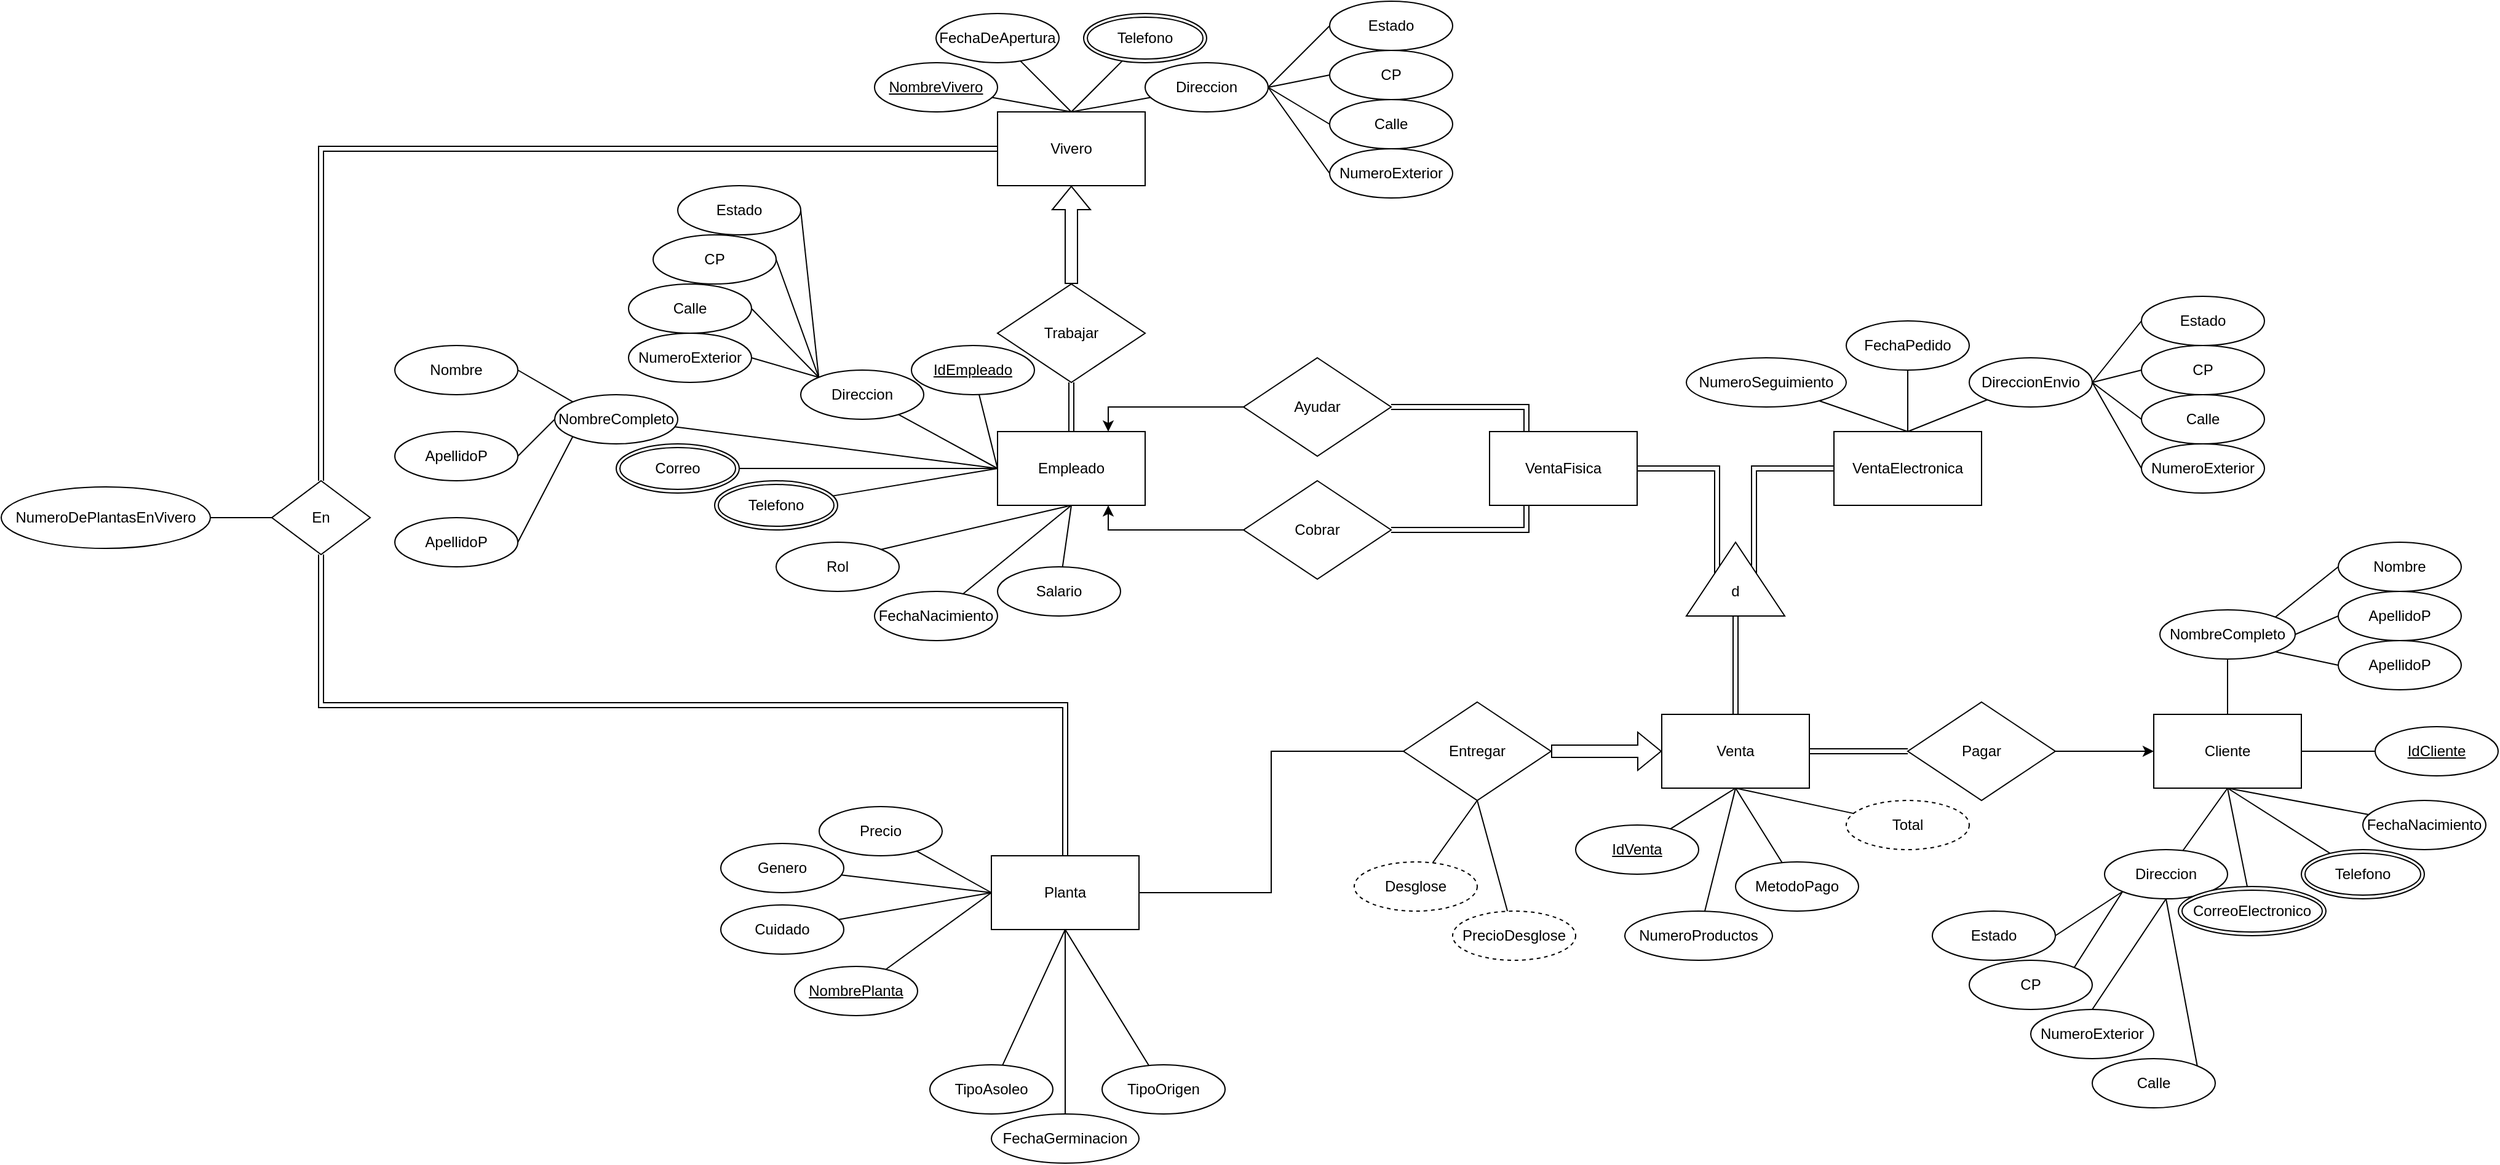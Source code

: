 <mxfile version="20.3.0" type="device"><diagram id="PAWokvjYQRrMhGEvwLzS" name="Page-1"><mxGraphModel dx="1632" dy="545" grid="1" gridSize="10" guides="1" tooltips="1" connect="1" arrows="1" fold="1" page="1" pageScale="1" pageWidth="850" pageHeight="1100" math="0" shadow="0"><root><mxCell id="0"/><mxCell id="1" parent="0"/><mxCell id="jXr9bNMaeDcsOHbZoLyL-4" style="edgeStyle=none;rounded=0;orthogonalLoop=1;jettySize=auto;html=1;exitX=0.5;exitY=0;exitDx=0;exitDy=0;endArrow=none;endFill=0;" parent="1" source="HXzUHWOaUseqrhneYn8q-1" target="jXr9bNMaeDcsOHbZoLyL-5" edge="1"><mxGeometry relative="1" as="geometry"><mxPoint x="430" y="30" as="targetPoint"/></mxGeometry></mxCell><mxCell id="jXr9bNMaeDcsOHbZoLyL-6" style="edgeStyle=none;rounded=0;orthogonalLoop=1;jettySize=auto;html=1;exitX=0.5;exitY=0;exitDx=0;exitDy=0;endArrow=none;endFill=0;" parent="1" source="HXzUHWOaUseqrhneYn8q-1" target="jXr9bNMaeDcsOHbZoLyL-7" edge="1"><mxGeometry relative="1" as="geometry"><mxPoint x="370" y="30" as="targetPoint"/></mxGeometry></mxCell><mxCell id="jXr9bNMaeDcsOHbZoLyL-8" style="edgeStyle=none;rounded=0;orthogonalLoop=1;jettySize=auto;html=1;exitX=0.5;exitY=0;exitDx=0;exitDy=0;endArrow=none;endFill=0;" parent="1" source="HXzUHWOaUseqrhneYn8q-1" target="jXr9bNMaeDcsOHbZoLyL-9" edge="1"><mxGeometry relative="1" as="geometry"><mxPoint x="270" y="50" as="targetPoint"/></mxGeometry></mxCell><mxCell id="jXr9bNMaeDcsOHbZoLyL-10" style="edgeStyle=none;rounded=0;orthogonalLoop=1;jettySize=auto;html=1;exitX=0.5;exitY=0;exitDx=0;exitDy=0;endArrow=none;endFill=0;" parent="1" source="HXzUHWOaUseqrhneYn8q-1" target="jXr9bNMaeDcsOHbZoLyL-11" edge="1"><mxGeometry relative="1" as="geometry"><mxPoint x="190" y="90" as="targetPoint"/></mxGeometry></mxCell><mxCell id="1VaTQra3IPwrkrIkYQuA-4" style="edgeStyle=orthogonalEdgeStyle;shape=link;rounded=0;orthogonalLoop=1;jettySize=auto;html=1;exitX=0;exitY=0.5;exitDx=0;exitDy=0;entryX=0.5;entryY=0;entryDx=0;entryDy=0;" parent="1" source="HXzUHWOaUseqrhneYn8q-1" target="1VaTQra3IPwrkrIkYQuA-3" edge="1"><mxGeometry relative="1" as="geometry"/></mxCell><mxCell id="HXzUHWOaUseqrhneYn8q-1" value="Vivero" style="rounded=0;whiteSpace=wrap;html=1;" parent="1" vertex="1"><mxGeometry x="310" y="90" width="120" height="60" as="geometry"/></mxCell><mxCell id="HXzUHWOaUseqrhneYn8q-9" style="edgeStyle=orthogonalEdgeStyle;rounded=0;orthogonalLoop=1;jettySize=auto;html=1;exitX=0.5;exitY=0;exitDx=0;exitDy=0;entryX=0.5;entryY=1;entryDx=0;entryDy=0;shape=link;" parent="1" source="HXzUHWOaUseqrhneYn8q-2" target="HXzUHWOaUseqrhneYn8q-8" edge="1"><mxGeometry relative="1" as="geometry"/></mxCell><mxCell id="HXzUHWOaUseqrhneYn8q-16" style="edgeStyle=orthogonalEdgeStyle;rounded=0;orthogonalLoop=1;jettySize=auto;html=1;exitX=0.75;exitY=1;exitDx=0;exitDy=0;entryX=0;entryY=0.5;entryDx=0;entryDy=0;startArrow=classic;startFill=1;endArrow=none;endFill=0;" parent="1" source="HXzUHWOaUseqrhneYn8q-2" target="HXzUHWOaUseqrhneYn8q-12" edge="1"><mxGeometry relative="1" as="geometry"/></mxCell><mxCell id="HXzUHWOaUseqrhneYn8q-17" style="edgeStyle=orthogonalEdgeStyle;rounded=0;orthogonalLoop=1;jettySize=auto;html=1;exitX=0.75;exitY=0;exitDx=0;exitDy=0;startArrow=classic;startFill=1;endArrow=none;endFill=0;" parent="1" source="HXzUHWOaUseqrhneYn8q-2" target="HXzUHWOaUseqrhneYn8q-11" edge="1"><mxGeometry relative="1" as="geometry"/></mxCell><mxCell id="jXr9bNMaeDcsOHbZoLyL-13" style="edgeStyle=none;rounded=0;orthogonalLoop=1;jettySize=auto;html=1;exitX=0;exitY=0.5;exitDx=0;exitDy=0;endArrow=none;endFill=0;" parent="1" source="HXzUHWOaUseqrhneYn8q-2" target="jXr9bNMaeDcsOHbZoLyL-14" edge="1"><mxGeometry relative="1" as="geometry"><mxPoint x="230" y="350" as="targetPoint"/></mxGeometry></mxCell><mxCell id="jXr9bNMaeDcsOHbZoLyL-15" style="edgeStyle=none;rounded=0;orthogonalLoop=1;jettySize=auto;html=1;exitX=0;exitY=0.5;exitDx=0;exitDy=0;endArrow=none;endFill=0;" parent="1" source="HXzUHWOaUseqrhneYn8q-2" target="jXr9bNMaeDcsOHbZoLyL-16" edge="1"><mxGeometry relative="1" as="geometry"><mxPoint x="270" y="400" as="targetPoint"/></mxGeometry></mxCell><mxCell id="jXr9bNMaeDcsOHbZoLyL-17" style="edgeStyle=none;rounded=0;orthogonalLoop=1;jettySize=auto;html=1;exitX=0;exitY=0.5;exitDx=0;exitDy=0;endArrow=none;endFill=0;" parent="1" source="HXzUHWOaUseqrhneYn8q-2" target="jXr9bNMaeDcsOHbZoLyL-18" edge="1"><mxGeometry relative="1" as="geometry"><mxPoint x="210" y="400" as="targetPoint"/></mxGeometry></mxCell><mxCell id="jXr9bNMaeDcsOHbZoLyL-19" style="edgeStyle=none;rounded=0;orthogonalLoop=1;jettySize=auto;html=1;exitX=0;exitY=0.5;exitDx=0;exitDy=0;endArrow=none;endFill=0;" parent="1" source="HXzUHWOaUseqrhneYn8q-2" target="jXr9bNMaeDcsOHbZoLyL-20" edge="1"><mxGeometry relative="1" as="geometry"><mxPoint x="190" y="420" as="targetPoint"/></mxGeometry></mxCell><mxCell id="jXr9bNMaeDcsOHbZoLyL-21" style="edgeStyle=none;rounded=0;orthogonalLoop=1;jettySize=auto;html=1;exitX=0;exitY=0.5;exitDx=0;exitDy=0;endArrow=none;endFill=0;" parent="1" source="HXzUHWOaUseqrhneYn8q-2" target="jXr9bNMaeDcsOHbZoLyL-22" edge="1"><mxGeometry relative="1" as="geometry"><mxPoint x="240" y="450" as="targetPoint"/></mxGeometry></mxCell><mxCell id="jXr9bNMaeDcsOHbZoLyL-23" style="edgeStyle=none;rounded=0;orthogonalLoop=1;jettySize=auto;html=1;exitX=0.5;exitY=1;exitDx=0;exitDy=0;endArrow=none;endFill=0;" parent="1" source="HXzUHWOaUseqrhneYn8q-2" target="jXr9bNMaeDcsOHbZoLyL-24" edge="1"><mxGeometry relative="1" as="geometry"><mxPoint x="290" y="480" as="targetPoint"/></mxGeometry></mxCell><mxCell id="jXr9bNMaeDcsOHbZoLyL-25" style="edgeStyle=none;rounded=0;orthogonalLoop=1;jettySize=auto;html=1;exitX=0.5;exitY=1;exitDx=0;exitDy=0;endArrow=none;endFill=0;" parent="1" source="HXzUHWOaUseqrhneYn8q-2" target="jXr9bNMaeDcsOHbZoLyL-26" edge="1"><mxGeometry relative="1" as="geometry"><mxPoint x="280" y="470" as="targetPoint"/></mxGeometry></mxCell><mxCell id="jXr9bNMaeDcsOHbZoLyL-28" style="edgeStyle=none;rounded=0;orthogonalLoop=1;jettySize=auto;html=1;exitX=0.5;exitY=1;exitDx=0;exitDy=0;entryX=1;entryY=0;entryDx=0;entryDy=0;endArrow=none;endFill=0;" parent="1" source="HXzUHWOaUseqrhneYn8q-2" target="jXr9bNMaeDcsOHbZoLyL-27" edge="1"><mxGeometry relative="1" as="geometry"/></mxCell><mxCell id="HXzUHWOaUseqrhneYn8q-2" value="Empleado" style="rounded=0;whiteSpace=wrap;html=1;" parent="1" vertex="1"><mxGeometry x="310" y="350" width="120" height="60" as="geometry"/></mxCell><mxCell id="HXzUHWOaUseqrhneYn8q-29" style="edgeStyle=orthogonalEdgeStyle;shape=link;rounded=0;orthogonalLoop=1;jettySize=auto;html=1;exitX=1;exitY=0.5;exitDx=0;exitDy=0;startArrow=none;startFill=0;endArrow=block;endFill=0;" parent="1" source="HXzUHWOaUseqrhneYn8q-3" target="HXzUHWOaUseqrhneYn8q-26" edge="1"><mxGeometry relative="1" as="geometry"/></mxCell><mxCell id="UWaXf21tkSa3VAX0jnug-17" style="edgeStyle=none;rounded=0;orthogonalLoop=1;jettySize=auto;html=1;exitX=0.5;exitY=1;exitDx=0;exitDy=0;endArrow=none;endFill=0;" parent="1" source="HXzUHWOaUseqrhneYn8q-3" target="UWaXf21tkSa3VAX0jnug-18" edge="1"><mxGeometry relative="1" as="geometry"><mxPoint x="910" y="720" as="targetPoint"/></mxGeometry></mxCell><mxCell id="UWaXf21tkSa3VAX0jnug-19" style="edgeStyle=none;rounded=0;orthogonalLoop=1;jettySize=auto;html=1;exitX=0.5;exitY=1;exitDx=0;exitDy=0;endArrow=none;endFill=0;" parent="1" source="HXzUHWOaUseqrhneYn8q-3" target="UWaXf21tkSa3VAX0jnug-20" edge="1"><mxGeometry relative="1" as="geometry"><mxPoint x="910" y="680" as="targetPoint"/></mxGeometry></mxCell><mxCell id="UWaXf21tkSa3VAX0jnug-31" style="edgeStyle=none;rounded=0;orthogonalLoop=1;jettySize=auto;html=1;exitX=0.5;exitY=1;exitDx=0;exitDy=0;endArrow=none;endFill=0;" parent="1" source="HXzUHWOaUseqrhneYn8q-25" target="UWaXf21tkSa3VAX0jnug-32" edge="1"><mxGeometry relative="1" as="geometry"><mxPoint x="990" y="720" as="targetPoint"/></mxGeometry></mxCell><mxCell id="UWaXf21tkSa3VAX0jnug-33" style="edgeStyle=none;rounded=0;orthogonalLoop=1;jettySize=auto;html=1;exitX=0.5;exitY=1;exitDx=0;exitDy=0;endArrow=none;endFill=0;" parent="1" source="HXzUHWOaUseqrhneYn8q-25" target="UWaXf21tkSa3VAX0jnug-34" edge="1"><mxGeometry relative="1" as="geometry"><mxPoint x="980" y="740" as="targetPoint"/></mxGeometry></mxCell><mxCell id="UWaXf21tkSa3VAX0jnug-36" style="edgeStyle=none;rounded=0;orthogonalLoop=1;jettySize=auto;html=1;exitX=0.5;exitY=1;exitDx=0;exitDy=0;endArrow=none;endFill=0;" parent="1" source="HXzUHWOaUseqrhneYn8q-3" target="UWaXf21tkSa3VAX0jnug-39" edge="1"><mxGeometry relative="1" as="geometry"><mxPoint x="1030" y="680" as="targetPoint"/></mxGeometry></mxCell><mxCell id="UWaXf21tkSa3VAX0jnug-41" style="edgeStyle=none;rounded=0;orthogonalLoop=1;jettySize=auto;html=1;exitX=0.5;exitY=1;exitDx=0;exitDy=0;endArrow=none;endFill=0;" parent="1" source="HXzUHWOaUseqrhneYn8q-3" target="UWaXf21tkSa3VAX0jnug-42" edge="1"><mxGeometry relative="1" as="geometry"><mxPoint x="930" y="730" as="targetPoint"/></mxGeometry></mxCell><mxCell id="HXzUHWOaUseqrhneYn8q-3" value="Venta" style="rounded=0;whiteSpace=wrap;html=1;" parent="1" vertex="1"><mxGeometry x="850" y="580" width="120" height="60" as="geometry"/></mxCell><mxCell id="HXzUHWOaUseqrhneYn8q-4" value="VentaFisica" style="rounded=0;whiteSpace=wrap;html=1;" parent="1" vertex="1"><mxGeometry x="710" y="350" width="120" height="60" as="geometry"/></mxCell><mxCell id="UWaXf21tkSa3VAX0jnug-45" style="edgeStyle=none;rounded=0;orthogonalLoop=1;jettySize=auto;html=1;exitX=0.5;exitY=0;exitDx=0;exitDy=0;endArrow=none;endFill=0;" parent="1" source="HXzUHWOaUseqrhneYn8q-5" target="UWaXf21tkSa3VAX0jnug-46" edge="1"><mxGeometry relative="1" as="geometry"><mxPoint x="1050" y="280" as="targetPoint"/></mxGeometry></mxCell><mxCell id="UWaXf21tkSa3VAX0jnug-47" style="edgeStyle=none;rounded=0;orthogonalLoop=1;jettySize=auto;html=1;exitX=0.5;exitY=0;exitDx=0;exitDy=0;endArrow=none;endFill=0;" parent="1" source="HXzUHWOaUseqrhneYn8q-5" target="UWaXf21tkSa3VAX0jnug-48" edge="1"><mxGeometry relative="1" as="geometry"><mxPoint x="1050" y="310" as="targetPoint"/></mxGeometry></mxCell><mxCell id="UWaXf21tkSa3VAX0jnug-49" style="edgeStyle=none;rounded=0;orthogonalLoop=1;jettySize=auto;html=1;exitX=0.5;exitY=0;exitDx=0;exitDy=0;endArrow=none;endFill=0;" parent="1" source="HXzUHWOaUseqrhneYn8q-5" target="UWaXf21tkSa3VAX0jnug-50" edge="1"><mxGeometry relative="1" as="geometry"><mxPoint x="980" y="320" as="targetPoint"/></mxGeometry></mxCell><mxCell id="HXzUHWOaUseqrhneYn8q-5" value="VentaElectronica" style="rounded=0;whiteSpace=wrap;html=1;" parent="1" vertex="1"><mxGeometry x="990" y="350" width="120" height="60" as="geometry"/></mxCell><mxCell id="UWaXf21tkSa3VAX0jnug-21" style="edgeStyle=none;rounded=0;orthogonalLoop=1;jettySize=auto;html=1;exitX=0.5;exitY=1;exitDx=0;exitDy=0;endArrow=none;endFill=0;" parent="1" source="HXzUHWOaUseqrhneYn8q-6" target="UWaXf21tkSa3VAX0jnug-22" edge="1"><mxGeometry relative="1" as="geometry"><mxPoint x="1310" y="680" as="targetPoint"/></mxGeometry></mxCell><mxCell id="UWaXf21tkSa3VAX0jnug-23" style="edgeStyle=none;rounded=0;orthogonalLoop=1;jettySize=auto;html=1;exitX=0.5;exitY=1;exitDx=0;exitDy=0;endArrow=none;endFill=0;" parent="1" source="HXzUHWOaUseqrhneYn8q-6" target="UWaXf21tkSa3VAX0jnug-24" edge="1"><mxGeometry relative="1" as="geometry"><mxPoint x="1310" y="700" as="targetPoint"/></mxGeometry></mxCell><mxCell id="UWaXf21tkSa3VAX0jnug-25" style="edgeStyle=none;rounded=0;orthogonalLoop=1;jettySize=auto;html=1;exitX=0.5;exitY=1;exitDx=0;exitDy=0;endArrow=none;endFill=0;" parent="1" source="HXzUHWOaUseqrhneYn8q-6" target="UWaXf21tkSa3VAX0jnug-26" edge="1"><mxGeometry relative="1" as="geometry"><mxPoint x="1360" y="710" as="targetPoint"/></mxGeometry></mxCell><mxCell id="UWaXf21tkSa3VAX0jnug-27" style="edgeStyle=none;rounded=0;orthogonalLoop=1;jettySize=auto;html=1;exitX=0.5;exitY=1;exitDx=0;exitDy=0;endArrow=none;endFill=0;" parent="1" source="HXzUHWOaUseqrhneYn8q-6" target="UWaXf21tkSa3VAX0jnug-28" edge="1"><mxGeometry relative="1" as="geometry"><mxPoint x="1400" y="680" as="targetPoint"/></mxGeometry></mxCell><mxCell id="UWaXf21tkSa3VAX0jnug-29" style="edgeStyle=none;rounded=0;orthogonalLoop=1;jettySize=auto;html=1;exitX=0.5;exitY=1;exitDx=0;exitDy=0;endArrow=none;endFill=0;" parent="1" source="HXzUHWOaUseqrhneYn8q-6" target="UWaXf21tkSa3VAX0jnug-30" edge="1"><mxGeometry relative="1" as="geometry"><mxPoint x="1450" y="660" as="targetPoint"/></mxGeometry></mxCell><mxCell id="UWaXf21tkSa3VAX0jnug-52" style="edgeStyle=none;rounded=0;orthogonalLoop=1;jettySize=auto;html=1;exitX=1;exitY=0.5;exitDx=0;exitDy=0;endArrow=none;endFill=0;" parent="1" source="HXzUHWOaUseqrhneYn8q-6" target="UWaXf21tkSa3VAX0jnug-53" edge="1"><mxGeometry relative="1" as="geometry"><mxPoint x="1480" y="610" as="targetPoint"/></mxGeometry></mxCell><mxCell id="HXzUHWOaUseqrhneYn8q-6" value="Cliente" style="rounded=0;whiteSpace=wrap;html=1;" parent="1" vertex="1"><mxGeometry x="1250" y="580" width="120" height="60" as="geometry"/></mxCell><mxCell id="HXzUHWOaUseqrhneYn8q-27" style="edgeStyle=orthogonalEdgeStyle;rounded=0;orthogonalLoop=1;jettySize=auto;html=1;exitX=1;exitY=0.5;exitDx=0;exitDy=0;entryX=0;entryY=0.5;entryDx=0;entryDy=0;startArrow=none;startFill=0;endArrow=none;endFill=0;" parent="1" source="HXzUHWOaUseqrhneYn8q-7" target="HXzUHWOaUseqrhneYn8q-25" edge="1"><mxGeometry relative="1" as="geometry"/></mxCell><mxCell id="jXr9bNMaeDcsOHbZoLyL-29" style="edgeStyle=none;rounded=0;orthogonalLoop=1;jettySize=auto;html=1;exitX=0;exitY=0.5;exitDx=0;exitDy=0;endArrow=none;endFill=0;" parent="1" source="HXzUHWOaUseqrhneYn8q-7" target="jXr9bNMaeDcsOHbZoLyL-30" edge="1"><mxGeometry relative="1" as="geometry"><mxPoint x="175" y="725.069" as="targetPoint"/></mxGeometry></mxCell><mxCell id="jXr9bNMaeDcsOHbZoLyL-31" style="edgeStyle=none;rounded=0;orthogonalLoop=1;jettySize=auto;html=1;exitX=0;exitY=0.5;exitDx=0;exitDy=0;endArrow=none;endFill=0;" parent="1" source="HXzUHWOaUseqrhneYn8q-7" target="jXr9bNMaeDcsOHbZoLyL-32" edge="1"><mxGeometry relative="1" as="geometry"><mxPoint x="155" y="715" as="targetPoint"/></mxGeometry></mxCell><mxCell id="jXr9bNMaeDcsOHbZoLyL-35" style="edgeStyle=none;rounded=0;orthogonalLoop=1;jettySize=auto;html=1;exitX=0;exitY=0.5;exitDx=0;exitDy=0;endArrow=none;endFill=0;" parent="1" source="HXzUHWOaUseqrhneYn8q-7" target="jXr9bNMaeDcsOHbZoLyL-36" edge="1"><mxGeometry relative="1" as="geometry"><mxPoint x="125" y="775" as="targetPoint"/></mxGeometry></mxCell><mxCell id="jXr9bNMaeDcsOHbZoLyL-37" style="edgeStyle=none;rounded=0;orthogonalLoop=1;jettySize=auto;html=1;exitX=0;exitY=0.5;exitDx=0;exitDy=0;endArrow=none;endFill=0;" parent="1" source="HXzUHWOaUseqrhneYn8q-7" target="jXr9bNMaeDcsOHbZoLyL-38" edge="1"><mxGeometry relative="1" as="geometry"><mxPoint x="195" y="785" as="targetPoint"/></mxGeometry></mxCell><mxCell id="UWaXf21tkSa3VAX0jnug-5" style="edgeStyle=none;rounded=0;orthogonalLoop=1;jettySize=auto;html=1;exitX=0.5;exitY=1;exitDx=0;exitDy=0;endArrow=none;endFill=0;" parent="1" source="HXzUHWOaUseqrhneYn8q-7" target="UWaXf21tkSa3VAX0jnug-6" edge="1"><mxGeometry relative="1" as="geometry"><mxPoint x="305" y="855" as="targetPoint"/></mxGeometry></mxCell><mxCell id="UWaXf21tkSa3VAX0jnug-7" style="edgeStyle=none;rounded=0;orthogonalLoop=1;jettySize=auto;html=1;exitX=0.5;exitY=1;exitDx=0;exitDy=0;endArrow=none;endFill=0;" parent="1" source="HXzUHWOaUseqrhneYn8q-7" target="UWaXf21tkSa3VAX0jnug-8" edge="1"><mxGeometry relative="1" as="geometry"><mxPoint x="405" y="895" as="targetPoint"/></mxGeometry></mxCell><mxCell id="UWaXf21tkSa3VAX0jnug-9" style="edgeStyle=none;rounded=0;orthogonalLoop=1;jettySize=auto;html=1;exitX=0.5;exitY=1;exitDx=0;exitDy=0;endArrow=none;endFill=0;" parent="1" source="HXzUHWOaUseqrhneYn8q-7" target="UWaXf21tkSa3VAX0jnug-10" edge="1"><mxGeometry relative="1" as="geometry"><mxPoint x="455" y="875" as="targetPoint"/></mxGeometry></mxCell><mxCell id="1VaTQra3IPwrkrIkYQuA-2" style="edgeStyle=orthogonalEdgeStyle;rounded=0;orthogonalLoop=1;jettySize=auto;html=1;exitX=0.5;exitY=0;exitDx=0;exitDy=0;shape=link;" parent="1" source="HXzUHWOaUseqrhneYn8q-7" target="1VaTQra3IPwrkrIkYQuA-3" edge="1"><mxGeometry relative="1" as="geometry"><mxPoint x="-240" y="430" as="targetPoint"/></mxGeometry></mxCell><mxCell id="HXzUHWOaUseqrhneYn8q-7" value="Planta" style="rounded=0;whiteSpace=wrap;html=1;" parent="1" vertex="1"><mxGeometry x="305" y="695" width="120" height="60" as="geometry"/></mxCell><mxCell id="HXzUHWOaUseqrhneYn8q-10" style="edgeStyle=orthogonalEdgeStyle;rounded=0;orthogonalLoop=1;jettySize=auto;html=1;exitX=0.5;exitY=0;exitDx=0;exitDy=0;entryX=0.5;entryY=1;entryDx=0;entryDy=0;shape=flexArrow;" parent="1" source="HXzUHWOaUseqrhneYn8q-8" target="HXzUHWOaUseqrhneYn8q-1" edge="1"><mxGeometry relative="1" as="geometry"/></mxCell><mxCell id="HXzUHWOaUseqrhneYn8q-8" value="Trabajar" style="rhombus;whiteSpace=wrap;html=1;" parent="1" vertex="1"><mxGeometry x="310" y="230" width="120" height="80" as="geometry"/></mxCell><mxCell id="HXzUHWOaUseqrhneYn8q-19" style="edgeStyle=orthogonalEdgeStyle;rounded=0;orthogonalLoop=1;jettySize=auto;html=1;exitX=1;exitY=0.5;exitDx=0;exitDy=0;entryX=0.25;entryY=0;entryDx=0;entryDy=0;shape=link;" parent="1" source="HXzUHWOaUseqrhneYn8q-11" target="HXzUHWOaUseqrhneYn8q-4" edge="1"><mxGeometry relative="1" as="geometry"/></mxCell><mxCell id="HXzUHWOaUseqrhneYn8q-11" value="Ayudar" style="rhombus;whiteSpace=wrap;html=1;" parent="1" vertex="1"><mxGeometry x="510" y="290" width="120" height="80" as="geometry"/></mxCell><mxCell id="HXzUHWOaUseqrhneYn8q-20" style="edgeStyle=orthogonalEdgeStyle;rounded=0;orthogonalLoop=1;jettySize=auto;html=1;exitX=1;exitY=0.5;exitDx=0;exitDy=0;entryX=0.25;entryY=1;entryDx=0;entryDy=0;shape=link;" parent="1" source="HXzUHWOaUseqrhneYn8q-12" target="HXzUHWOaUseqrhneYn8q-4" edge="1"><mxGeometry relative="1" as="geometry"/></mxCell><mxCell id="HXzUHWOaUseqrhneYn8q-12" value="Cobrar" style="rhombus;whiteSpace=wrap;html=1;" parent="1" vertex="1"><mxGeometry x="510" y="390" width="120" height="80" as="geometry"/></mxCell><mxCell id="HXzUHWOaUseqrhneYn8q-22" style="edgeStyle=orthogonalEdgeStyle;shape=link;rounded=0;orthogonalLoop=1;jettySize=auto;html=1;exitX=0.75;exitY=0;exitDx=0;exitDy=0;entryX=0;entryY=0.5;entryDx=0;entryDy=0;startArrow=classic;startFill=1;endArrow=none;endFill=0;" parent="1" source="jXr9bNMaeDcsOHbZoLyL-3" target="HXzUHWOaUseqrhneYn8q-5" edge="1"><mxGeometry relative="1" as="geometry"/></mxCell><mxCell id="HXzUHWOaUseqrhneYn8q-23" style="edgeStyle=orthogonalEdgeStyle;shape=link;rounded=0;orthogonalLoop=1;jettySize=auto;html=1;exitX=0.25;exitY=0;exitDx=0;exitDy=0;entryX=1;entryY=0.5;entryDx=0;entryDy=0;startArrow=classic;startFill=1;endArrow=none;endFill=0;" parent="1" source="jXr9bNMaeDcsOHbZoLyL-3" target="HXzUHWOaUseqrhneYn8q-4" edge="1"><mxGeometry relative="1" as="geometry"/></mxCell><mxCell id="HXzUHWOaUseqrhneYn8q-24" style="edgeStyle=orthogonalEdgeStyle;shape=link;rounded=0;orthogonalLoop=1;jettySize=auto;html=1;exitX=0;exitY=0.5;exitDx=0;exitDy=0;entryX=0.5;entryY=0;entryDx=0;entryDy=0;startArrow=classic;startFill=1;endArrow=none;endFill=0;" parent="1" source="HXzUHWOaUseqrhneYn8q-21" target="HXzUHWOaUseqrhneYn8q-3" edge="1"><mxGeometry relative="1" as="geometry"><Array as="points"/></mxGeometry></mxCell><mxCell id="HXzUHWOaUseqrhneYn8q-21" value="" style="triangle;whiteSpace=wrap;html=1;rotation=-90;direction=east;" parent="1" vertex="1"><mxGeometry x="880" y="430" width="60" height="80" as="geometry"/></mxCell><mxCell id="HXzUHWOaUseqrhneYn8q-28" style="edgeStyle=orthogonalEdgeStyle;rounded=0;orthogonalLoop=1;jettySize=auto;html=1;exitX=1;exitY=0.5;exitDx=0;exitDy=0;entryX=0;entryY=0.5;entryDx=0;entryDy=0;startArrow=none;startFill=0;endArrow=block;endFill=0;shape=flexArrow;" parent="1" source="HXzUHWOaUseqrhneYn8q-25" target="HXzUHWOaUseqrhneYn8q-3" edge="1"><mxGeometry relative="1" as="geometry"/></mxCell><mxCell id="HXzUHWOaUseqrhneYn8q-25" value="Entregar" style="rhombus;whiteSpace=wrap;html=1;" parent="1" vertex="1"><mxGeometry x="640" y="570" width="120" height="80" as="geometry"/></mxCell><mxCell id="HXzUHWOaUseqrhneYn8q-30" style="edgeStyle=orthogonalEdgeStyle;rounded=0;orthogonalLoop=1;jettySize=auto;html=1;exitX=1;exitY=0.5;exitDx=0;exitDy=0;entryX=0;entryY=0.5;entryDx=0;entryDy=0;startArrow=none;startFill=0;endArrow=classic;endFill=1;" parent="1" source="HXzUHWOaUseqrhneYn8q-26" target="HXzUHWOaUseqrhneYn8q-6" edge="1"><mxGeometry relative="1" as="geometry"/></mxCell><mxCell id="HXzUHWOaUseqrhneYn8q-26" value="Pagar" style="rhombus;whiteSpace=wrap;html=1;" parent="1" vertex="1"><mxGeometry x="1050" y="570" width="120" height="80" as="geometry"/></mxCell><mxCell id="jXr9bNMaeDcsOHbZoLyL-3" value="d" style="text;html=1;strokeColor=none;fillColor=none;align=center;verticalAlign=middle;whiteSpace=wrap;rounded=0;rotation=0;" parent="1" vertex="1"><mxGeometry x="880" y="465" width="60" height="30" as="geometry"/></mxCell><mxCell id="ogqpcEeS3r_7oJPJ5DUC-10" style="edgeStyle=none;rounded=0;orthogonalLoop=1;jettySize=auto;html=1;exitX=1;exitY=0.5;exitDx=0;exitDy=0;entryX=0;entryY=0.5;entryDx=0;entryDy=0;endArrow=none;endFill=0;" parent="1" source="jXr9bNMaeDcsOHbZoLyL-5" target="ogqpcEeS3r_7oJPJ5DUC-2" edge="1"><mxGeometry relative="1" as="geometry"/></mxCell><mxCell id="ogqpcEeS3r_7oJPJ5DUC-11" style="edgeStyle=none;rounded=0;orthogonalLoop=1;jettySize=auto;html=1;exitX=1;exitY=0.5;exitDx=0;exitDy=0;entryX=0;entryY=0.5;entryDx=0;entryDy=0;endArrow=none;endFill=0;" parent="1" source="jXr9bNMaeDcsOHbZoLyL-5" target="ogqpcEeS3r_7oJPJ5DUC-3" edge="1"><mxGeometry relative="1" as="geometry"/></mxCell><mxCell id="ogqpcEeS3r_7oJPJ5DUC-12" style="edgeStyle=none;rounded=0;orthogonalLoop=1;jettySize=auto;html=1;exitX=1;exitY=0.5;exitDx=0;exitDy=0;entryX=0;entryY=0.5;entryDx=0;entryDy=0;endArrow=none;endFill=0;" parent="1" source="jXr9bNMaeDcsOHbZoLyL-5" target="ogqpcEeS3r_7oJPJ5DUC-4" edge="1"><mxGeometry relative="1" as="geometry"/></mxCell><mxCell id="jXr9bNMaeDcsOHbZoLyL-5" value="Direccion" style="ellipse;whiteSpace=wrap;html=1;align=center;" parent="1" vertex="1"><mxGeometry x="430" y="50" width="100" height="40" as="geometry"/></mxCell><mxCell id="jXr9bNMaeDcsOHbZoLyL-7" value="Telefono" style="ellipse;shape=doubleEllipse;margin=3;whiteSpace=wrap;html=1;align=center;" parent="1" vertex="1"><mxGeometry x="380" y="10" width="100" height="40" as="geometry"/></mxCell><mxCell id="jXr9bNMaeDcsOHbZoLyL-9" value="FechaDeApertura" style="ellipse;whiteSpace=wrap;html=1;align=center;" parent="1" vertex="1"><mxGeometry x="260" y="10" width="100" height="40" as="geometry"/></mxCell><mxCell id="jXr9bNMaeDcsOHbZoLyL-11" value="NombreVivero" style="ellipse;whiteSpace=wrap;html=1;align=center;fontStyle=4;" parent="1" vertex="1"><mxGeometry x="210" y="50" width="100" height="40" as="geometry"/></mxCell><mxCell id="jXr9bNMaeDcsOHbZoLyL-14" value="IdEmpleado" style="ellipse;whiteSpace=wrap;html=1;align=center;fontStyle=4;" parent="1" vertex="1"><mxGeometry x="240" y="280" width="100" height="40" as="geometry"/></mxCell><mxCell id="ogqpcEeS3r_7oJPJ5DUC-22" style="edgeStyle=none;rounded=0;orthogonalLoop=1;jettySize=auto;html=1;exitX=0;exitY=0;exitDx=0;exitDy=0;entryX=1;entryY=0.5;entryDx=0;entryDy=0;endArrow=none;endFill=0;" parent="1" source="jXr9bNMaeDcsOHbZoLyL-16" target="ogqpcEeS3r_7oJPJ5DUC-9" edge="1"><mxGeometry relative="1" as="geometry"/></mxCell><mxCell id="jXr9bNMaeDcsOHbZoLyL-16" value="Direccion" style="ellipse;whiteSpace=wrap;html=1;align=center;" parent="1" vertex="1"><mxGeometry x="150" y="300" width="100" height="40" as="geometry"/></mxCell><mxCell id="ogqpcEeS3r_7oJPJ5DUC-39" style="edgeStyle=none;rounded=0;orthogonalLoop=1;jettySize=auto;html=1;exitX=0;exitY=0;exitDx=0;exitDy=0;entryX=1;entryY=0.5;entryDx=0;entryDy=0;endArrow=none;endFill=0;" parent="1" source="jXr9bNMaeDcsOHbZoLyL-18" target="ogqpcEeS3r_7oJPJ5DUC-36" edge="1"><mxGeometry relative="1" as="geometry"/></mxCell><mxCell id="jXr9bNMaeDcsOHbZoLyL-18" value="NombreCompleto" style="ellipse;whiteSpace=wrap;html=1;align=center;" parent="1" vertex="1"><mxGeometry x="-50" y="320" width="100" height="40" as="geometry"/></mxCell><mxCell id="jXr9bNMaeDcsOHbZoLyL-20" value="Correo" style="ellipse;shape=doubleEllipse;margin=3;whiteSpace=wrap;html=1;align=center;" parent="1" vertex="1"><mxGeometry y="360" width="100" height="40" as="geometry"/></mxCell><mxCell id="jXr9bNMaeDcsOHbZoLyL-22" value="Telefono" style="ellipse;shape=doubleEllipse;margin=3;whiteSpace=wrap;html=1;align=center;" parent="1" vertex="1"><mxGeometry x="80" y="390" width="100" height="40" as="geometry"/></mxCell><mxCell id="jXr9bNMaeDcsOHbZoLyL-24" value="FechaNacimiento" style="ellipse;whiteSpace=wrap;html=1;align=center;" parent="1" vertex="1"><mxGeometry x="210" y="480" width="100" height="40" as="geometry"/></mxCell><mxCell id="jXr9bNMaeDcsOHbZoLyL-26" value="Salario" style="ellipse;whiteSpace=wrap;html=1;align=center;" parent="1" vertex="1"><mxGeometry x="310" y="460" width="100" height="40" as="geometry"/></mxCell><mxCell id="jXr9bNMaeDcsOHbZoLyL-27" value="Rol" style="ellipse;whiteSpace=wrap;html=1;align=center;" parent="1" vertex="1"><mxGeometry x="130" y="440" width="100" height="40" as="geometry"/></mxCell><mxCell id="jXr9bNMaeDcsOHbZoLyL-30" value="Precio" style="ellipse;whiteSpace=wrap;html=1;align=center;" parent="1" vertex="1"><mxGeometry x="165" y="654.999" width="100" height="40" as="geometry"/></mxCell><mxCell id="jXr9bNMaeDcsOHbZoLyL-32" value="Genero" style="ellipse;whiteSpace=wrap;html=1;align=center;" parent="1" vertex="1"><mxGeometry x="85" y="685" width="100" height="40" as="geometry"/></mxCell><mxCell id="jXr9bNMaeDcsOHbZoLyL-36" value="Cuidado" style="ellipse;whiteSpace=wrap;html=1;align=center;" parent="1" vertex="1"><mxGeometry x="85" y="735" width="100" height="40" as="geometry"/></mxCell><mxCell id="jXr9bNMaeDcsOHbZoLyL-38" value="NombrePlanta" style="ellipse;whiteSpace=wrap;html=1;align=center;fontStyle=4;" parent="1" vertex="1"><mxGeometry x="145" y="785" width="100" height="40" as="geometry"/></mxCell><mxCell id="UWaXf21tkSa3VAX0jnug-6" value="TipoAsoleo" style="ellipse;whiteSpace=wrap;html=1;align=center;" parent="1" vertex="1"><mxGeometry x="255" y="865" width="100" height="40" as="geometry"/></mxCell><mxCell id="UWaXf21tkSa3VAX0jnug-8" value="FechaGerminacion" style="ellipse;whiteSpace=wrap;html=1;align=center;" parent="1" vertex="1"><mxGeometry x="305" y="905" width="120" height="40" as="geometry"/></mxCell><mxCell id="UWaXf21tkSa3VAX0jnug-10" value="TipoOrigen" style="ellipse;whiteSpace=wrap;html=1;align=center;" parent="1" vertex="1"><mxGeometry x="395" y="865" width="100" height="40" as="geometry"/></mxCell><mxCell id="UWaXf21tkSa3VAX0jnug-18" value="IdVenta" style="ellipse;whiteSpace=wrap;html=1;align=center;fontStyle=4;" parent="1" vertex="1"><mxGeometry x="780" y="670" width="100" height="40" as="geometry"/></mxCell><mxCell id="UWaXf21tkSa3VAX0jnug-20" value="NumeroProductos" style="ellipse;whiteSpace=wrap;html=1;align=center;" parent="1" vertex="1"><mxGeometry x="820" y="740" width="120" height="40" as="geometry"/></mxCell><mxCell id="ogqpcEeS3r_7oJPJ5DUC-45" style="edgeStyle=none;rounded=0;orthogonalLoop=1;jettySize=auto;html=1;exitX=1;exitY=0;exitDx=0;exitDy=0;entryX=0;entryY=0.5;entryDx=0;entryDy=0;endArrow=none;endFill=0;" parent="1" source="UWaXf21tkSa3VAX0jnug-22" target="ogqpcEeS3r_7oJPJ5DUC-42" edge="1"><mxGeometry relative="1" as="geometry"/></mxCell><mxCell id="ogqpcEeS3r_7oJPJ5DUC-46" style="edgeStyle=none;rounded=0;orthogonalLoop=1;jettySize=auto;html=1;exitX=1;exitY=1;exitDx=0;exitDy=0;entryX=0;entryY=0.5;entryDx=0;entryDy=0;endArrow=none;endFill=0;" parent="1" source="UWaXf21tkSa3VAX0jnug-22" target="ogqpcEeS3r_7oJPJ5DUC-44" edge="1"><mxGeometry relative="1" as="geometry"/></mxCell><mxCell id="ogqpcEeS3r_7oJPJ5DUC-47" style="edgeStyle=none;rounded=0;orthogonalLoop=1;jettySize=auto;html=1;exitX=1;exitY=0.5;exitDx=0;exitDy=0;entryX=0;entryY=0.5;entryDx=0;entryDy=0;endArrow=none;endFill=0;" parent="1" source="UWaXf21tkSa3VAX0jnug-22" target="ogqpcEeS3r_7oJPJ5DUC-43" edge="1"><mxGeometry relative="1" as="geometry"/></mxCell><mxCell id="UWaXf21tkSa3VAX0jnug-22" value="NombreCompleto" style="ellipse;whiteSpace=wrap;html=1;align=center;" parent="1" vertex="1"><mxGeometry x="1255" y="495" width="110" height="40" as="geometry"/></mxCell><mxCell id="ogqpcEeS3r_7oJPJ5DUC-26" style="edgeStyle=none;rounded=0;orthogonalLoop=1;jettySize=auto;html=1;exitX=0;exitY=1;exitDx=0;exitDy=0;entryX=1;entryY=0.5;entryDx=0;entryDy=0;endArrow=none;endFill=0;" parent="1" source="UWaXf21tkSa3VAX0jnug-24" target="ogqpcEeS3r_7oJPJ5DUC-14" edge="1"><mxGeometry relative="1" as="geometry"/></mxCell><mxCell id="UWaXf21tkSa3VAX0jnug-24" value="Direccion" style="ellipse;whiteSpace=wrap;html=1;align=center;" parent="1" vertex="1"><mxGeometry x="1210" y="690" width="100" height="40" as="geometry"/></mxCell><mxCell id="UWaXf21tkSa3VAX0jnug-26" value="CorreoElectronico" style="ellipse;shape=doubleEllipse;margin=3;whiteSpace=wrap;html=1;align=center;" parent="1" vertex="1"><mxGeometry x="1270" y="720" width="120" height="40" as="geometry"/></mxCell><mxCell id="UWaXf21tkSa3VAX0jnug-28" value="Telefono" style="ellipse;shape=doubleEllipse;margin=3;whiteSpace=wrap;html=1;align=center;" parent="1" vertex="1"><mxGeometry x="1370" y="690" width="100" height="40" as="geometry"/></mxCell><mxCell id="UWaXf21tkSa3VAX0jnug-30" value="FechaNacimiento" style="ellipse;whiteSpace=wrap;html=1;align=center;" parent="1" vertex="1"><mxGeometry x="1420" y="650" width="100" height="40" as="geometry"/></mxCell><mxCell id="UWaXf21tkSa3VAX0jnug-32" value="Desglose" style="ellipse;whiteSpace=wrap;html=1;align=center;dashed=1;" parent="1" vertex="1"><mxGeometry x="600" y="700" width="100" height="40" as="geometry"/></mxCell><mxCell id="UWaXf21tkSa3VAX0jnug-34" value="PrecioDesglose" style="ellipse;whiteSpace=wrap;html=1;align=center;dashed=1;" parent="1" vertex="1"><mxGeometry x="680" y="740" width="100" height="40" as="geometry"/></mxCell><mxCell id="UWaXf21tkSa3VAX0jnug-39" value="Total" style="ellipse;whiteSpace=wrap;html=1;align=center;dashed=1;" parent="1" vertex="1"><mxGeometry x="1000" y="650" width="100" height="40" as="geometry"/></mxCell><mxCell id="UWaXf21tkSa3VAX0jnug-42" value="MetodoPago" style="ellipse;whiteSpace=wrap;html=1;align=center;" parent="1" vertex="1"><mxGeometry x="910" y="700" width="100" height="40" as="geometry"/></mxCell><mxCell id="ogqpcEeS3r_7oJPJ5DUC-31" style="edgeStyle=none;rounded=0;orthogonalLoop=1;jettySize=auto;html=1;exitX=1;exitY=0.5;exitDx=0;exitDy=0;entryX=0;entryY=0.5;entryDx=0;entryDy=0;endArrow=none;endFill=0;" parent="1" source="UWaXf21tkSa3VAX0jnug-46" target="ogqpcEeS3r_7oJPJ5DUC-18" edge="1"><mxGeometry relative="1" as="geometry"/></mxCell><mxCell id="ogqpcEeS3r_7oJPJ5DUC-32" style="edgeStyle=none;rounded=0;orthogonalLoop=1;jettySize=auto;html=1;exitX=1;exitY=0.5;exitDx=0;exitDy=0;entryX=0;entryY=0.5;entryDx=0;entryDy=0;endArrow=none;endFill=0;" parent="1" source="UWaXf21tkSa3VAX0jnug-46" target="ogqpcEeS3r_7oJPJ5DUC-19" edge="1"><mxGeometry relative="1" as="geometry"/></mxCell><mxCell id="ogqpcEeS3r_7oJPJ5DUC-33" style="edgeStyle=none;rounded=0;orthogonalLoop=1;jettySize=auto;html=1;exitX=1;exitY=0.5;exitDx=0;exitDy=0;entryX=0;entryY=0.5;entryDx=0;entryDy=0;endArrow=none;endFill=0;" parent="1" source="UWaXf21tkSa3VAX0jnug-46" target="ogqpcEeS3r_7oJPJ5DUC-20" edge="1"><mxGeometry relative="1" as="geometry"/></mxCell><mxCell id="UWaXf21tkSa3VAX0jnug-46" value="DireccionEnvio" style="ellipse;whiteSpace=wrap;html=1;align=center;" parent="1" vertex="1"><mxGeometry x="1100" y="290" width="100" height="40" as="geometry"/></mxCell><mxCell id="UWaXf21tkSa3VAX0jnug-48" value="FechaPedido" style="ellipse;whiteSpace=wrap;html=1;align=center;" parent="1" vertex="1"><mxGeometry x="1000" y="260" width="100" height="40" as="geometry"/></mxCell><mxCell id="UWaXf21tkSa3VAX0jnug-50" value="NumeroSeguimiento" style="ellipse;whiteSpace=wrap;html=1;align=center;" parent="1" vertex="1"><mxGeometry x="870" y="290" width="130" height="40" as="geometry"/></mxCell><mxCell id="UWaXf21tkSa3VAX0jnug-53" value="IdCliente" style="ellipse;whiteSpace=wrap;html=1;align=center;fontStyle=4;" parent="1" vertex="1"><mxGeometry x="1430" y="590" width="100" height="40" as="geometry"/></mxCell><mxCell id="WaF-iQYtWZuP1spqWkZM-1" value="&amp;nbsp;" style="text;whiteSpace=wrap;html=1;" parent="1" vertex="1"><mxGeometry x="520" y="500" width="40" height="40" as="geometry"/></mxCell><mxCell id="ogqpcEeS3r_7oJPJ5DUC-2" value="Estado" style="ellipse;whiteSpace=wrap;html=1;align=center;" parent="1" vertex="1"><mxGeometry x="580" width="100" height="40" as="geometry"/></mxCell><mxCell id="ogqpcEeS3r_7oJPJ5DUC-3" value="CP" style="ellipse;whiteSpace=wrap;html=1;align=center;" parent="1" vertex="1"><mxGeometry x="580" y="40" width="100" height="40" as="geometry"/></mxCell><mxCell id="ogqpcEeS3r_7oJPJ5DUC-4" value="Calle" style="ellipse;whiteSpace=wrap;html=1;align=center;" parent="1" vertex="1"><mxGeometry x="580" y="80" width="100" height="40" as="geometry"/></mxCell><mxCell id="ogqpcEeS3r_7oJPJ5DUC-13" style="edgeStyle=none;rounded=0;orthogonalLoop=1;jettySize=auto;html=1;exitX=0;exitY=0.5;exitDx=0;exitDy=0;endArrow=none;endFill=0;" parent="1" source="ogqpcEeS3r_7oJPJ5DUC-5" edge="1"><mxGeometry relative="1" as="geometry"><mxPoint x="530" y="70" as="targetPoint"/></mxGeometry></mxCell><mxCell id="ogqpcEeS3r_7oJPJ5DUC-5" value="NumeroExterior" style="ellipse;whiteSpace=wrap;html=1;align=center;" parent="1" vertex="1"><mxGeometry x="580" y="120" width="100" height="40" as="geometry"/></mxCell><mxCell id="ogqpcEeS3r_7oJPJ5DUC-25" style="edgeStyle=none;rounded=0;orthogonalLoop=1;jettySize=auto;html=1;exitX=1;exitY=0.5;exitDx=0;exitDy=0;endArrow=none;endFill=0;entryX=0;entryY=0;entryDx=0;entryDy=0;" parent="1" source="ogqpcEeS3r_7oJPJ5DUC-6" target="jXr9bNMaeDcsOHbZoLyL-16" edge="1"><mxGeometry relative="1" as="geometry"><mxPoint x="160" y="300.0" as="targetPoint"/></mxGeometry></mxCell><mxCell id="ogqpcEeS3r_7oJPJ5DUC-6" value="Estado" style="ellipse;whiteSpace=wrap;html=1;align=center;" parent="1" vertex="1"><mxGeometry x="50" y="150" width="100" height="40" as="geometry"/></mxCell><mxCell id="ogqpcEeS3r_7oJPJ5DUC-24" style="edgeStyle=none;rounded=0;orthogonalLoop=1;jettySize=auto;html=1;exitX=1;exitY=0.5;exitDx=0;exitDy=0;endArrow=none;endFill=0;entryX=0;entryY=0;entryDx=0;entryDy=0;" parent="1" source="ogqpcEeS3r_7oJPJ5DUC-7" target="jXr9bNMaeDcsOHbZoLyL-16" edge="1"><mxGeometry relative="1" as="geometry"><mxPoint x="160" y="300.0" as="targetPoint"/></mxGeometry></mxCell><mxCell id="ogqpcEeS3r_7oJPJ5DUC-7" value="CP" style="ellipse;whiteSpace=wrap;html=1;align=center;" parent="1" vertex="1"><mxGeometry x="30" y="190" width="100" height="40" as="geometry"/></mxCell><mxCell id="ogqpcEeS3r_7oJPJ5DUC-23" style="edgeStyle=none;rounded=0;orthogonalLoop=1;jettySize=auto;html=1;exitX=1;exitY=0.5;exitDx=0;exitDy=0;entryX=0;entryY=0;entryDx=0;entryDy=0;endArrow=none;endFill=0;" parent="1" source="ogqpcEeS3r_7oJPJ5DUC-8" target="jXr9bNMaeDcsOHbZoLyL-16" edge="1"><mxGeometry relative="1" as="geometry"/></mxCell><mxCell id="ogqpcEeS3r_7oJPJ5DUC-8" value="Calle" style="ellipse;whiteSpace=wrap;html=1;align=center;" parent="1" vertex="1"><mxGeometry x="10" y="230" width="100" height="40" as="geometry"/></mxCell><mxCell id="ogqpcEeS3r_7oJPJ5DUC-9" value="NumeroExterior" style="ellipse;whiteSpace=wrap;html=1;align=center;" parent="1" vertex="1"><mxGeometry x="10" y="270" width="100" height="40" as="geometry"/></mxCell><mxCell id="ogqpcEeS3r_7oJPJ5DUC-14" value="Estado" style="ellipse;whiteSpace=wrap;html=1;align=center;" parent="1" vertex="1"><mxGeometry x="1070" y="740" width="100" height="40" as="geometry"/></mxCell><mxCell id="ogqpcEeS3r_7oJPJ5DUC-27" style="edgeStyle=none;rounded=0;orthogonalLoop=1;jettySize=auto;html=1;exitX=1;exitY=0;exitDx=0;exitDy=0;endArrow=none;endFill=0;entryX=0;entryY=1;entryDx=0;entryDy=0;" parent="1" source="ogqpcEeS3r_7oJPJ5DUC-15" target="UWaXf21tkSa3VAX0jnug-24" edge="1"><mxGeometry relative="1" as="geometry"><mxPoint x="1220" y="730" as="targetPoint"/></mxGeometry></mxCell><mxCell id="ogqpcEeS3r_7oJPJ5DUC-15" value="CP" style="ellipse;whiteSpace=wrap;html=1;align=center;" parent="1" vertex="1"><mxGeometry x="1100" y="780" width="100" height="40" as="geometry"/></mxCell><mxCell id="ogqpcEeS3r_7oJPJ5DUC-30" style="edgeStyle=none;rounded=0;orthogonalLoop=1;jettySize=auto;html=1;exitX=1;exitY=0;exitDx=0;exitDy=0;entryX=0.5;entryY=1;entryDx=0;entryDy=0;endArrow=none;endFill=0;" parent="1" source="ogqpcEeS3r_7oJPJ5DUC-16" target="UWaXf21tkSa3VAX0jnug-24" edge="1"><mxGeometry relative="1" as="geometry"/></mxCell><mxCell id="ogqpcEeS3r_7oJPJ5DUC-16" value="Calle" style="ellipse;whiteSpace=wrap;html=1;align=center;" parent="1" vertex="1"><mxGeometry x="1200" y="860" width="100" height="40" as="geometry"/></mxCell><mxCell id="ogqpcEeS3r_7oJPJ5DUC-29" style="edgeStyle=none;rounded=0;orthogonalLoop=1;jettySize=auto;html=1;exitX=0.5;exitY=0;exitDx=0;exitDy=0;entryX=0.5;entryY=1;entryDx=0;entryDy=0;endArrow=none;endFill=0;" parent="1" source="ogqpcEeS3r_7oJPJ5DUC-17" target="UWaXf21tkSa3VAX0jnug-24" edge="1"><mxGeometry relative="1" as="geometry"/></mxCell><mxCell id="ogqpcEeS3r_7oJPJ5DUC-17" value="NumeroExterior" style="ellipse;whiteSpace=wrap;html=1;align=center;" parent="1" vertex="1"><mxGeometry x="1150" y="820" width="100" height="40" as="geometry"/></mxCell><mxCell id="ogqpcEeS3r_7oJPJ5DUC-18" value="Estado" style="ellipse;whiteSpace=wrap;html=1;align=center;" parent="1" vertex="1"><mxGeometry x="1240" y="240" width="100" height="40" as="geometry"/></mxCell><mxCell id="ogqpcEeS3r_7oJPJ5DUC-19" value="CP" style="ellipse;whiteSpace=wrap;html=1;align=center;" parent="1" vertex="1"><mxGeometry x="1240" y="280" width="100" height="40" as="geometry"/></mxCell><mxCell id="ogqpcEeS3r_7oJPJ5DUC-20" value="Calle" style="ellipse;whiteSpace=wrap;html=1;align=center;" parent="1" vertex="1"><mxGeometry x="1240" y="320" width="100" height="40" as="geometry"/></mxCell><mxCell id="ogqpcEeS3r_7oJPJ5DUC-34" style="edgeStyle=none;rounded=0;orthogonalLoop=1;jettySize=auto;html=1;exitX=0;exitY=0.5;exitDx=0;exitDy=0;entryX=1;entryY=0.5;entryDx=0;entryDy=0;endArrow=none;endFill=0;" parent="1" source="ogqpcEeS3r_7oJPJ5DUC-21" target="UWaXf21tkSa3VAX0jnug-46" edge="1"><mxGeometry relative="1" as="geometry"/></mxCell><mxCell id="ogqpcEeS3r_7oJPJ5DUC-21" value="NumeroExterior" style="ellipse;whiteSpace=wrap;html=1;align=center;" parent="1" vertex="1"><mxGeometry x="1240" y="360" width="100" height="40" as="geometry"/></mxCell><mxCell id="ogqpcEeS3r_7oJPJ5DUC-36" value="Nombre" style="ellipse;whiteSpace=wrap;html=1;align=center;" parent="1" vertex="1"><mxGeometry x="-180" y="280" width="100" height="40" as="geometry"/></mxCell><mxCell id="ogqpcEeS3r_7oJPJ5DUC-40" style="edgeStyle=none;rounded=0;orthogonalLoop=1;jettySize=auto;html=1;exitX=1;exitY=0.5;exitDx=0;exitDy=0;entryX=0;entryY=0.5;entryDx=0;entryDy=0;endArrow=none;endFill=0;" parent="1" source="ogqpcEeS3r_7oJPJ5DUC-37" target="jXr9bNMaeDcsOHbZoLyL-18" edge="1"><mxGeometry relative="1" as="geometry"/></mxCell><mxCell id="ogqpcEeS3r_7oJPJ5DUC-37" value="ApellidoP" style="ellipse;whiteSpace=wrap;html=1;align=center;" parent="1" vertex="1"><mxGeometry x="-180" y="350" width="100" height="40" as="geometry"/></mxCell><mxCell id="ogqpcEeS3r_7oJPJ5DUC-41" style="edgeStyle=none;rounded=0;orthogonalLoop=1;jettySize=auto;html=1;exitX=1;exitY=0.5;exitDx=0;exitDy=0;entryX=0;entryY=1;entryDx=0;entryDy=0;endArrow=none;endFill=0;" parent="1" source="ogqpcEeS3r_7oJPJ5DUC-38" target="jXr9bNMaeDcsOHbZoLyL-18" edge="1"><mxGeometry relative="1" as="geometry"/></mxCell><mxCell id="ogqpcEeS3r_7oJPJ5DUC-38" value="ApellidoP" style="ellipse;whiteSpace=wrap;html=1;align=center;" parent="1" vertex="1"><mxGeometry x="-180" y="420" width="100" height="40" as="geometry"/></mxCell><mxCell id="ogqpcEeS3r_7oJPJ5DUC-42" value="Nombre" style="ellipse;whiteSpace=wrap;html=1;align=center;" parent="1" vertex="1"><mxGeometry x="1400" y="440" width="100" height="40" as="geometry"/></mxCell><mxCell id="ogqpcEeS3r_7oJPJ5DUC-43" value="ApellidoP" style="ellipse;whiteSpace=wrap;html=1;align=center;" parent="1" vertex="1"><mxGeometry x="1400" y="480" width="100" height="40" as="geometry"/></mxCell><mxCell id="ogqpcEeS3r_7oJPJ5DUC-44" value="ApellidoP" style="ellipse;whiteSpace=wrap;html=1;align=center;" parent="1" vertex="1"><mxGeometry x="1400" y="520" width="100" height="40" as="geometry"/></mxCell><mxCell id="6QTu_AzSlHqGqG-QWAIV-1" style="edgeStyle=orthogonalEdgeStyle;rounded=0;orthogonalLoop=1;jettySize=auto;html=1;exitX=0;exitY=0.5;exitDx=0;exitDy=0;endArrow=none;endFill=0;" parent="1" source="1VaTQra3IPwrkrIkYQuA-3" target="6QTu_AzSlHqGqG-QWAIV-2" edge="1"><mxGeometry relative="1" as="geometry"><mxPoint x="-340" y="430" as="targetPoint"/></mxGeometry></mxCell><mxCell id="1VaTQra3IPwrkrIkYQuA-3" value="En" style="rhombus;whiteSpace=wrap;html=1;" parent="1" vertex="1"><mxGeometry x="-280" y="390" width="80" height="60" as="geometry"/></mxCell><mxCell id="6QTu_AzSlHqGqG-QWAIV-2" value="NumeroDePlantasEnVivero" style="ellipse;whiteSpace=wrap;html=1;" parent="1" vertex="1"><mxGeometry x="-500" y="395" width="170" height="50" as="geometry"/></mxCell></root></mxGraphModel></diagram></mxfile>
